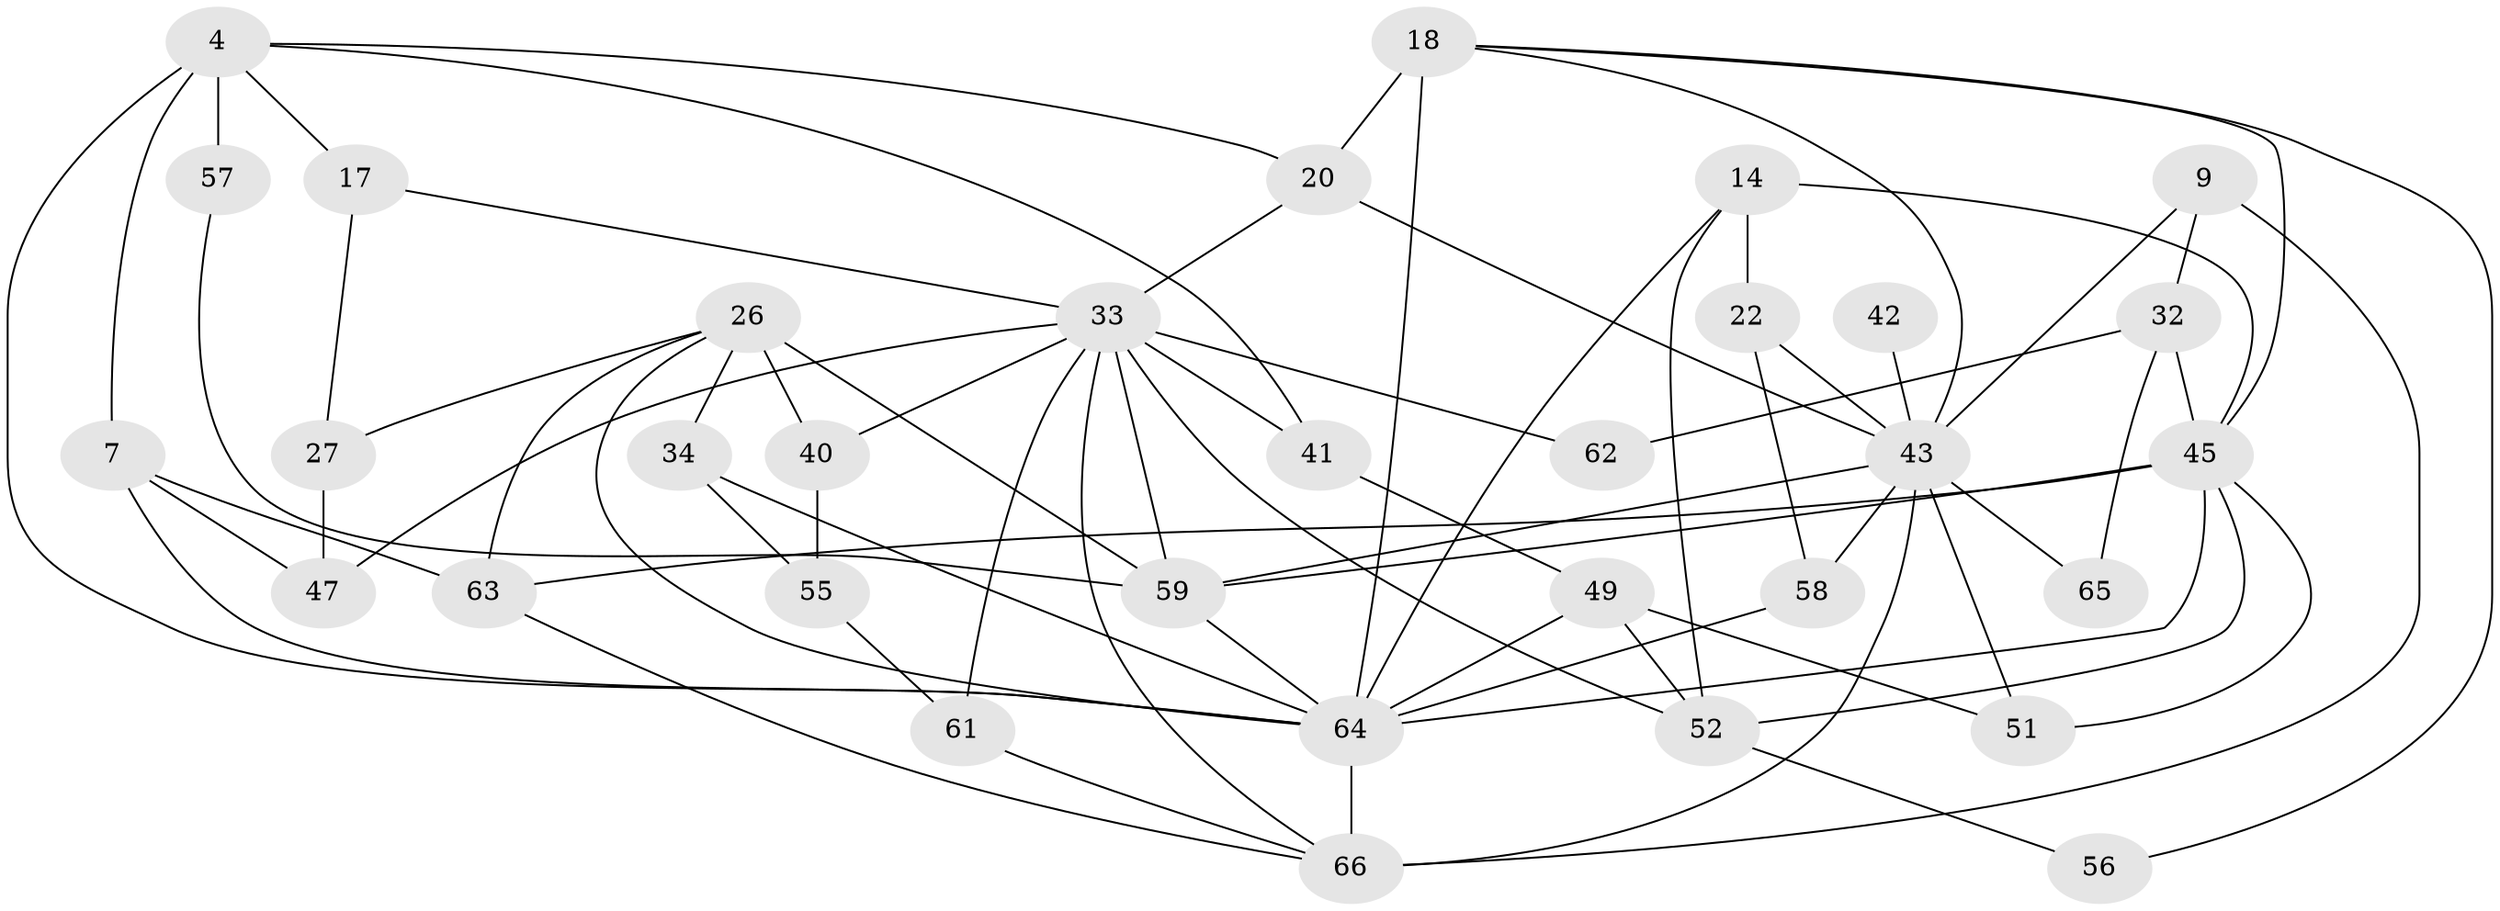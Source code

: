 // original degree distribution, {5: 0.16666666666666666, 3: 0.30303030303030304, 4: 0.2727272727272727, 6: 0.06060606060606061, 7: 0.045454545454545456, 2: 0.12121212121212122, 8: 0.030303030303030304}
// Generated by graph-tools (version 1.1) at 2025/49/03/09/25 04:49:14]
// undirected, 33 vertices, 71 edges
graph export_dot {
graph [start="1"]
  node [color=gray90,style=filled];
  4 [super="+1"];
  7;
  9;
  14;
  17;
  18 [super="+10+13"];
  20;
  22 [super="+2"];
  26;
  27;
  32;
  33 [super="+16"];
  34;
  40;
  41 [super="+23"];
  42;
  43 [super="+8+39+25+38+24"];
  45 [super="+31+30"];
  47;
  49 [super="+3"];
  51 [super="+11"];
  52 [super="+29"];
  55;
  56;
  57;
  58 [super="+50"];
  59 [super="+53+46"];
  61 [super="+19"];
  62;
  63 [super="+44"];
  64 [super="+54"];
  65;
  66 [super="+60"];
  4 -- 7 [weight=2];
  4 -- 57;
  4 -- 17;
  4 -- 20;
  4 -- 41;
  4 -- 64;
  7 -- 47;
  7 -- 63 [weight=2];
  7 -- 64;
  9 -- 66 [weight=2];
  9 -- 32;
  9 -- 43;
  14 -- 64;
  14 -- 22 [weight=2];
  14 -- 52;
  14 -- 45;
  17 -- 33;
  17 -- 27;
  18 -- 64 [weight=3];
  18 -- 20;
  18 -- 56;
  18 -- 43;
  18 -- 45;
  20 -- 33;
  20 -- 43;
  22 -- 58;
  22 -- 43;
  26 -- 27;
  26 -- 34;
  26 -- 40;
  26 -- 63;
  26 -- 59 [weight=3];
  26 -- 64;
  27 -- 47;
  32 -- 62;
  32 -- 65;
  32 -- 45;
  33 -- 62;
  33 -- 61 [weight=2];
  33 -- 40;
  33 -- 41;
  33 -- 59 [weight=3];
  33 -- 47;
  33 -- 66;
  33 -- 52;
  34 -- 55;
  34 -- 64;
  40 -- 55;
  41 -- 49 [weight=2];
  42 -- 43 [weight=2];
  43 -- 65;
  43 -- 66 [weight=2];
  43 -- 59;
  43 -- 51 [weight=3];
  43 -- 58 [weight=2];
  45 -- 51 [weight=2];
  45 -- 63 [weight=2];
  45 -- 64 [weight=2];
  45 -- 52;
  45 -- 59 [weight=2];
  49 -- 51;
  49 -- 52;
  49 -- 64;
  52 -- 56;
  55 -- 61 [weight=2];
  57 -- 59;
  58 -- 64 [weight=3];
  59 -- 64;
  61 -- 66;
  63 -- 66 [weight=2];
  64 -- 66 [weight=3];
}
